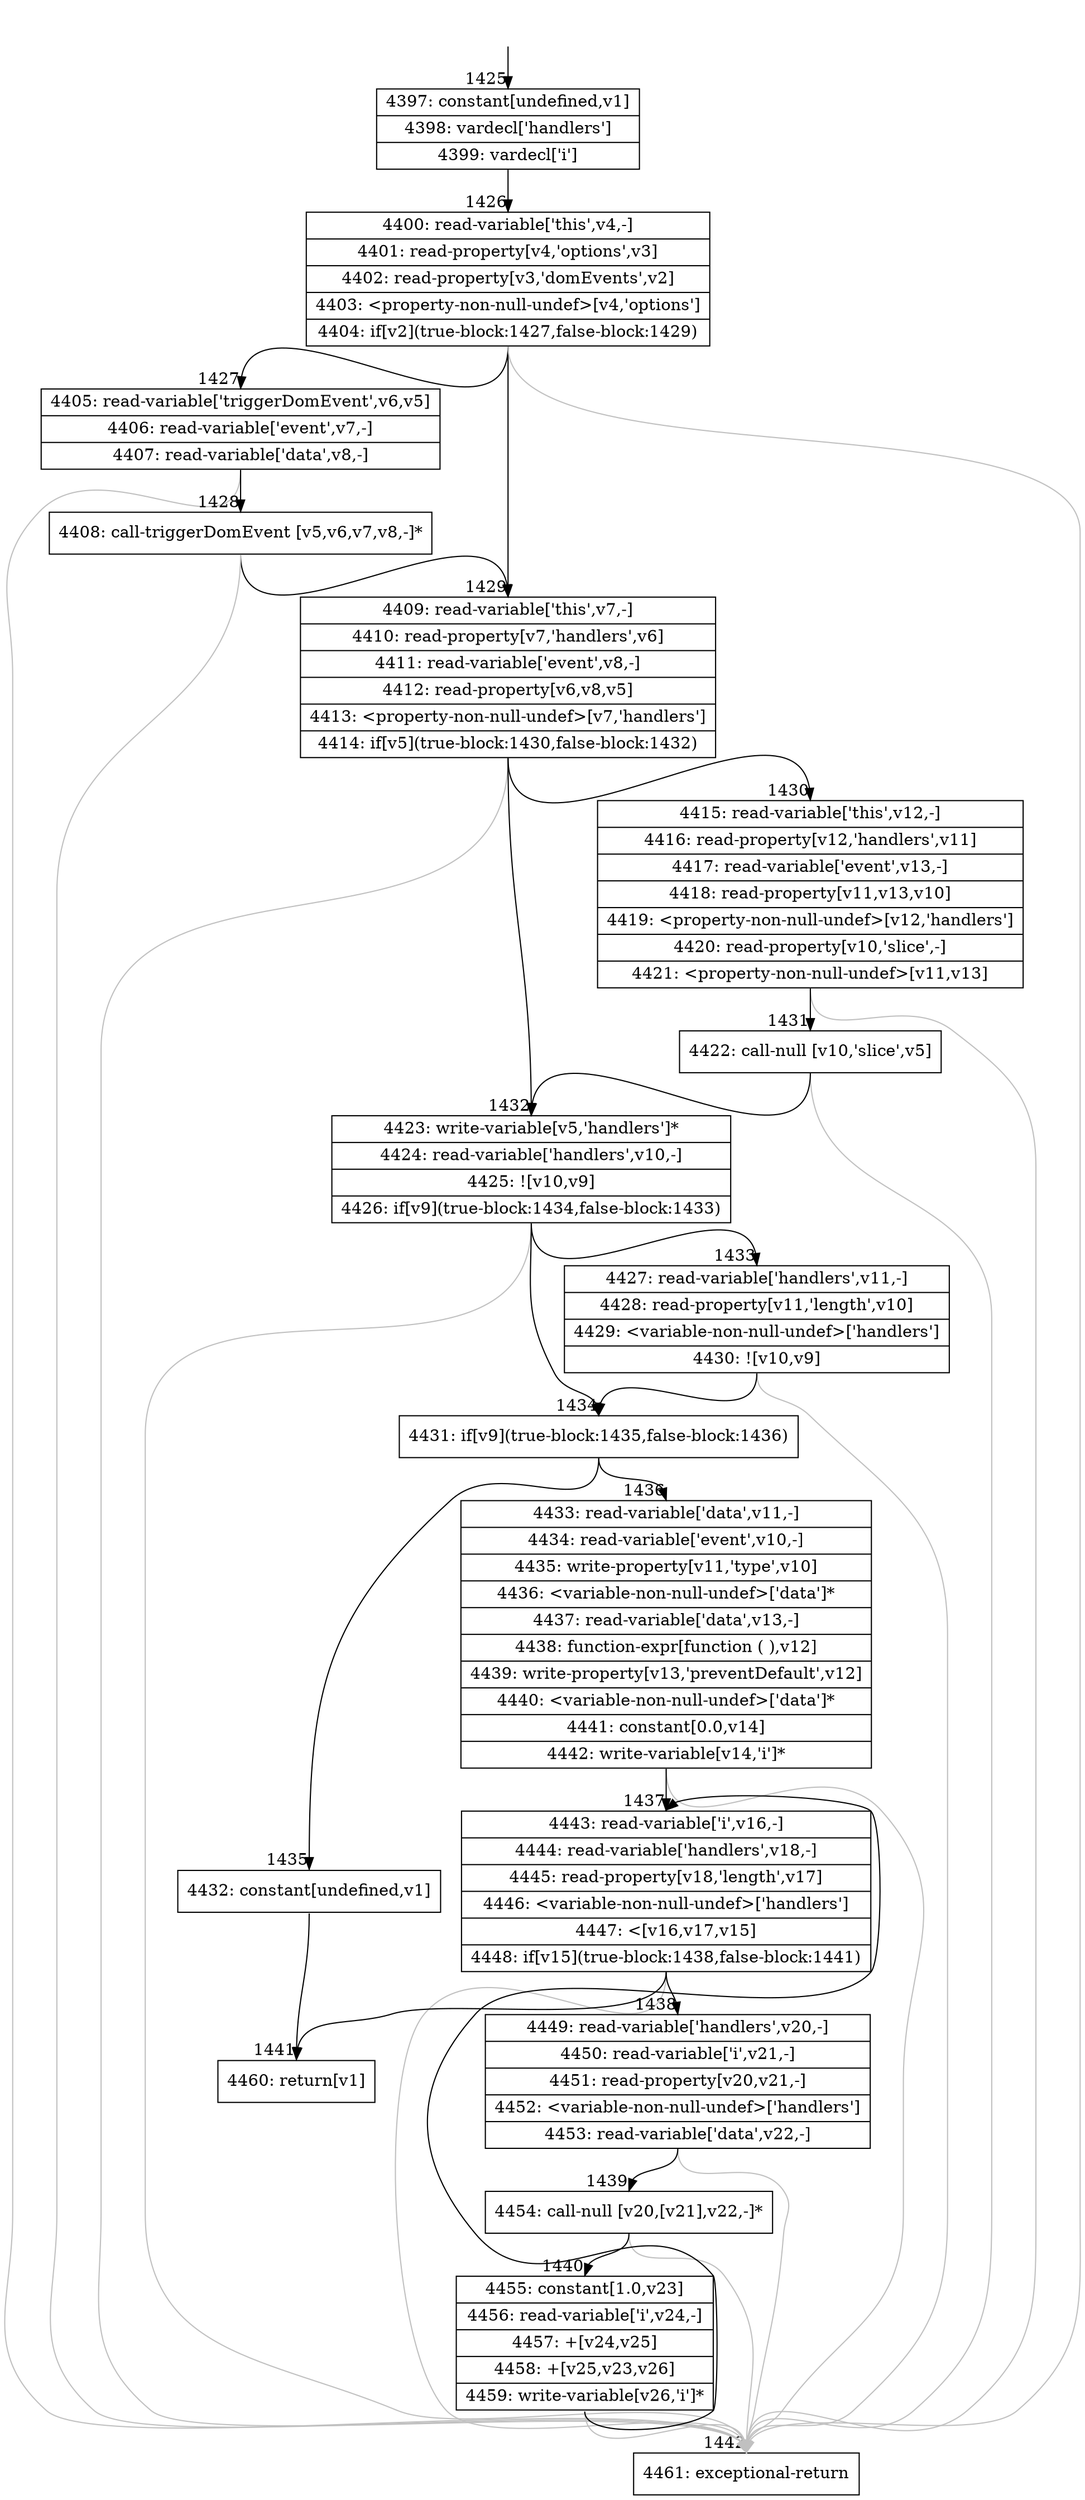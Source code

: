 digraph {
rankdir="TD"
BB_entry131[shape=none,label=""];
BB_entry131 -> BB1425 [tailport=s, headport=n, headlabel="    1425"]
BB1425 [shape=record label="{4397: constant[undefined,v1]|4398: vardecl['handlers']|4399: vardecl['i']}" ] 
BB1425 -> BB1426 [tailport=s, headport=n, headlabel="      1426"]
BB1426 [shape=record label="{4400: read-variable['this',v4,-]|4401: read-property[v4,'options',v3]|4402: read-property[v3,'domEvents',v2]|4403: \<property-non-null-undef\>[v4,'options']|4404: if[v2](true-block:1427,false-block:1429)}" ] 
BB1426 -> BB1427 [tailport=s, headport=n, headlabel="      1427"]
BB1426 -> BB1429 [tailport=s, headport=n, headlabel="      1429"]
BB1426 -> BB1442 [tailport=s, headport=n, color=gray, headlabel="      1442"]
BB1427 [shape=record label="{4405: read-variable['triggerDomEvent',v6,v5]|4406: read-variable['event',v7,-]|4407: read-variable['data',v8,-]}" ] 
BB1427 -> BB1428 [tailport=s, headport=n, headlabel="      1428"]
BB1427 -> BB1442 [tailport=s, headport=n, color=gray]
BB1428 [shape=record label="{4408: call-triggerDomEvent [v5,v6,v7,v8,-]*}" ] 
BB1428 -> BB1429 [tailport=s, headport=n]
BB1428 -> BB1442 [tailport=s, headport=n, color=gray]
BB1429 [shape=record label="{4409: read-variable['this',v7,-]|4410: read-property[v7,'handlers',v6]|4411: read-variable['event',v8,-]|4412: read-property[v6,v8,v5]|4413: \<property-non-null-undef\>[v7,'handlers']|4414: if[v5](true-block:1430,false-block:1432)}" ] 
BB1429 -> BB1432 [tailport=s, headport=n, headlabel="      1432"]
BB1429 -> BB1430 [tailport=s, headport=n, headlabel="      1430"]
BB1429 -> BB1442 [tailport=s, headport=n, color=gray]
BB1430 [shape=record label="{4415: read-variable['this',v12,-]|4416: read-property[v12,'handlers',v11]|4417: read-variable['event',v13,-]|4418: read-property[v11,v13,v10]|4419: \<property-non-null-undef\>[v12,'handlers']|4420: read-property[v10,'slice',-]|4421: \<property-non-null-undef\>[v11,v13]}" ] 
BB1430 -> BB1431 [tailport=s, headport=n, headlabel="      1431"]
BB1430 -> BB1442 [tailport=s, headport=n, color=gray]
BB1431 [shape=record label="{4422: call-null [v10,'slice',v5]}" ] 
BB1431 -> BB1432 [tailport=s, headport=n]
BB1431 -> BB1442 [tailport=s, headport=n, color=gray]
BB1432 [shape=record label="{4423: write-variable[v5,'handlers']*|4424: read-variable['handlers',v10,-]|4425: ![v10,v9]|4426: if[v9](true-block:1434,false-block:1433)}" ] 
BB1432 -> BB1434 [tailport=s, headport=n, headlabel="      1434"]
BB1432 -> BB1433 [tailport=s, headport=n, headlabel="      1433"]
BB1432 -> BB1442 [tailport=s, headport=n, color=gray]
BB1433 [shape=record label="{4427: read-variable['handlers',v11,-]|4428: read-property[v11,'length',v10]|4429: \<variable-non-null-undef\>['handlers']|4430: ![v10,v9]}" ] 
BB1433 -> BB1434 [tailport=s, headport=n]
BB1433 -> BB1442 [tailport=s, headport=n, color=gray]
BB1434 [shape=record label="{4431: if[v9](true-block:1435,false-block:1436)}" ] 
BB1434 -> BB1435 [tailport=s, headport=n, headlabel="      1435"]
BB1434 -> BB1436 [tailport=s, headport=n, headlabel="      1436"]
BB1435 [shape=record label="{4432: constant[undefined,v1]}" ] 
BB1435 -> BB1441 [tailport=s, headport=n, headlabel="      1441"]
BB1436 [shape=record label="{4433: read-variable['data',v11,-]|4434: read-variable['event',v10,-]|4435: write-property[v11,'type',v10]|4436: \<variable-non-null-undef\>['data']*|4437: read-variable['data',v13,-]|4438: function-expr[function ( ),v12]|4439: write-property[v13,'preventDefault',v12]|4440: \<variable-non-null-undef\>['data']*|4441: constant[0.0,v14]|4442: write-variable[v14,'i']*}" ] 
BB1436 -> BB1437 [tailport=s, headport=n, headlabel="      1437"]
BB1436 -> BB1442 [tailport=s, headport=n, color=gray]
BB1437 [shape=record label="{4443: read-variable['i',v16,-]|4444: read-variable['handlers',v18,-]|4445: read-property[v18,'length',v17]|4446: \<variable-non-null-undef\>['handlers']|4447: \<[v16,v17,v15]|4448: if[v15](true-block:1438,false-block:1441)}" ] 
BB1437 -> BB1438 [tailport=s, headport=n, headlabel="      1438"]
BB1437 -> BB1441 [tailport=s, headport=n]
BB1437 -> BB1442 [tailport=s, headport=n, color=gray]
BB1438 [shape=record label="{4449: read-variable['handlers',v20,-]|4450: read-variable['i',v21,-]|4451: read-property[v20,v21,-]|4452: \<variable-non-null-undef\>['handlers']|4453: read-variable['data',v22,-]}" ] 
BB1438 -> BB1439 [tailport=s, headport=n, headlabel="      1439"]
BB1438 -> BB1442 [tailport=s, headport=n, color=gray]
BB1439 [shape=record label="{4454: call-null [v20,[v21],v22,-]*}" ] 
BB1439 -> BB1440 [tailport=s, headport=n, headlabel="      1440"]
BB1439 -> BB1442 [tailport=s, headport=n, color=gray]
BB1440 [shape=record label="{4455: constant[1.0,v23]|4456: read-variable['i',v24,-]|4457: +[v24,v25]|4458: +[v25,v23,v26]|4459: write-variable[v26,'i']*}" ] 
BB1440 -> BB1437 [tailport=s, headport=n]
BB1440 -> BB1442 [tailport=s, headport=n, color=gray]
BB1441 [shape=record label="{4460: return[v1]}" ] 
BB1442 [shape=record label="{4461: exceptional-return}" ] 
//#$~ 2359
}
